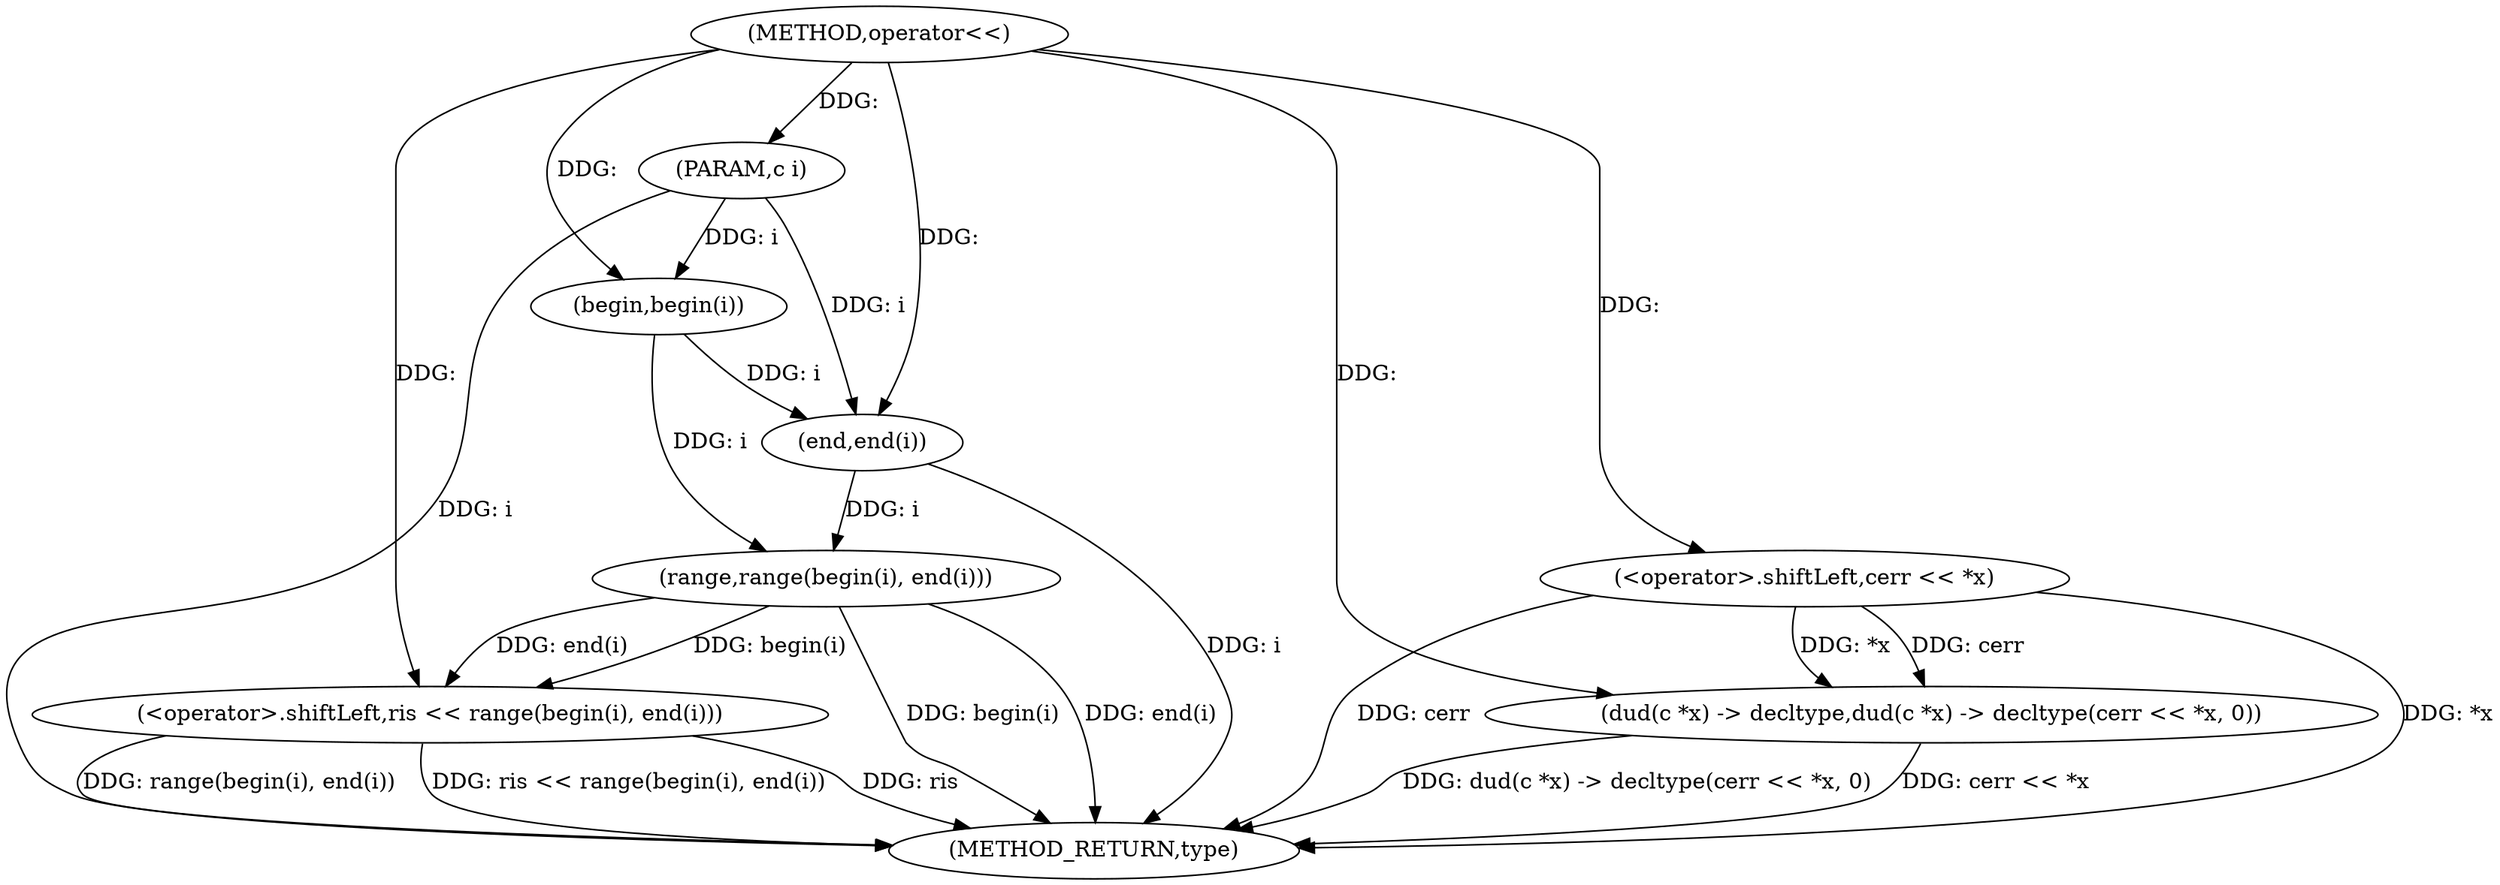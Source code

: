digraph "operator<<" {  
"1000120" [label = "(METHOD,operator<<)" ]
"1000140" [label = "(METHOD_RETURN,type)" ]
"1000121" [label = "(PARAM,c i)" ]
"1000126" [label = "(dud(c *x) -> decltype,dud(c *x) -> decltype(cerr << *x, 0))" ]
"1000133" [label = "(<operator>.shiftLeft,ris << range(begin(i), end(i)))" ]
"1000127" [label = "(<operator>.shiftLeft,cerr << *x)" ]
"1000135" [label = "(range,range(begin(i), end(i)))" ]
"1000136" [label = "(begin,begin(i))" ]
"1000138" [label = "(end,end(i))" ]
  "1000121" -> "1000140"  [ label = "DDG: i"] 
  "1000127" -> "1000140"  [ label = "DDG: *x"] 
  "1000126" -> "1000140"  [ label = "DDG: cerr << *x"] 
  "1000126" -> "1000140"  [ label = "DDG: dud(c *x) -> decltype(cerr << *x, 0)"] 
  "1000135" -> "1000140"  [ label = "DDG: begin(i)"] 
  "1000138" -> "1000140"  [ label = "DDG: i"] 
  "1000135" -> "1000140"  [ label = "DDG: end(i)"] 
  "1000133" -> "1000140"  [ label = "DDG: range(begin(i), end(i))"] 
  "1000133" -> "1000140"  [ label = "DDG: ris << range(begin(i), end(i))"] 
  "1000127" -> "1000140"  [ label = "DDG: cerr"] 
  "1000133" -> "1000140"  [ label = "DDG: ris"] 
  "1000120" -> "1000121"  [ label = "DDG: "] 
  "1000127" -> "1000126"  [ label = "DDG: cerr"] 
  "1000127" -> "1000126"  [ label = "DDG: *x"] 
  "1000120" -> "1000126"  [ label = "DDG: "] 
  "1000120" -> "1000133"  [ label = "DDG: "] 
  "1000135" -> "1000133"  [ label = "DDG: begin(i)"] 
  "1000135" -> "1000133"  [ label = "DDG: end(i)"] 
  "1000120" -> "1000127"  [ label = "DDG: "] 
  "1000136" -> "1000135"  [ label = "DDG: i"] 
  "1000138" -> "1000135"  [ label = "DDG: i"] 
  "1000121" -> "1000136"  [ label = "DDG: i"] 
  "1000120" -> "1000136"  [ label = "DDG: "] 
  "1000136" -> "1000138"  [ label = "DDG: i"] 
  "1000121" -> "1000138"  [ label = "DDG: i"] 
  "1000120" -> "1000138"  [ label = "DDG: "] 
}
